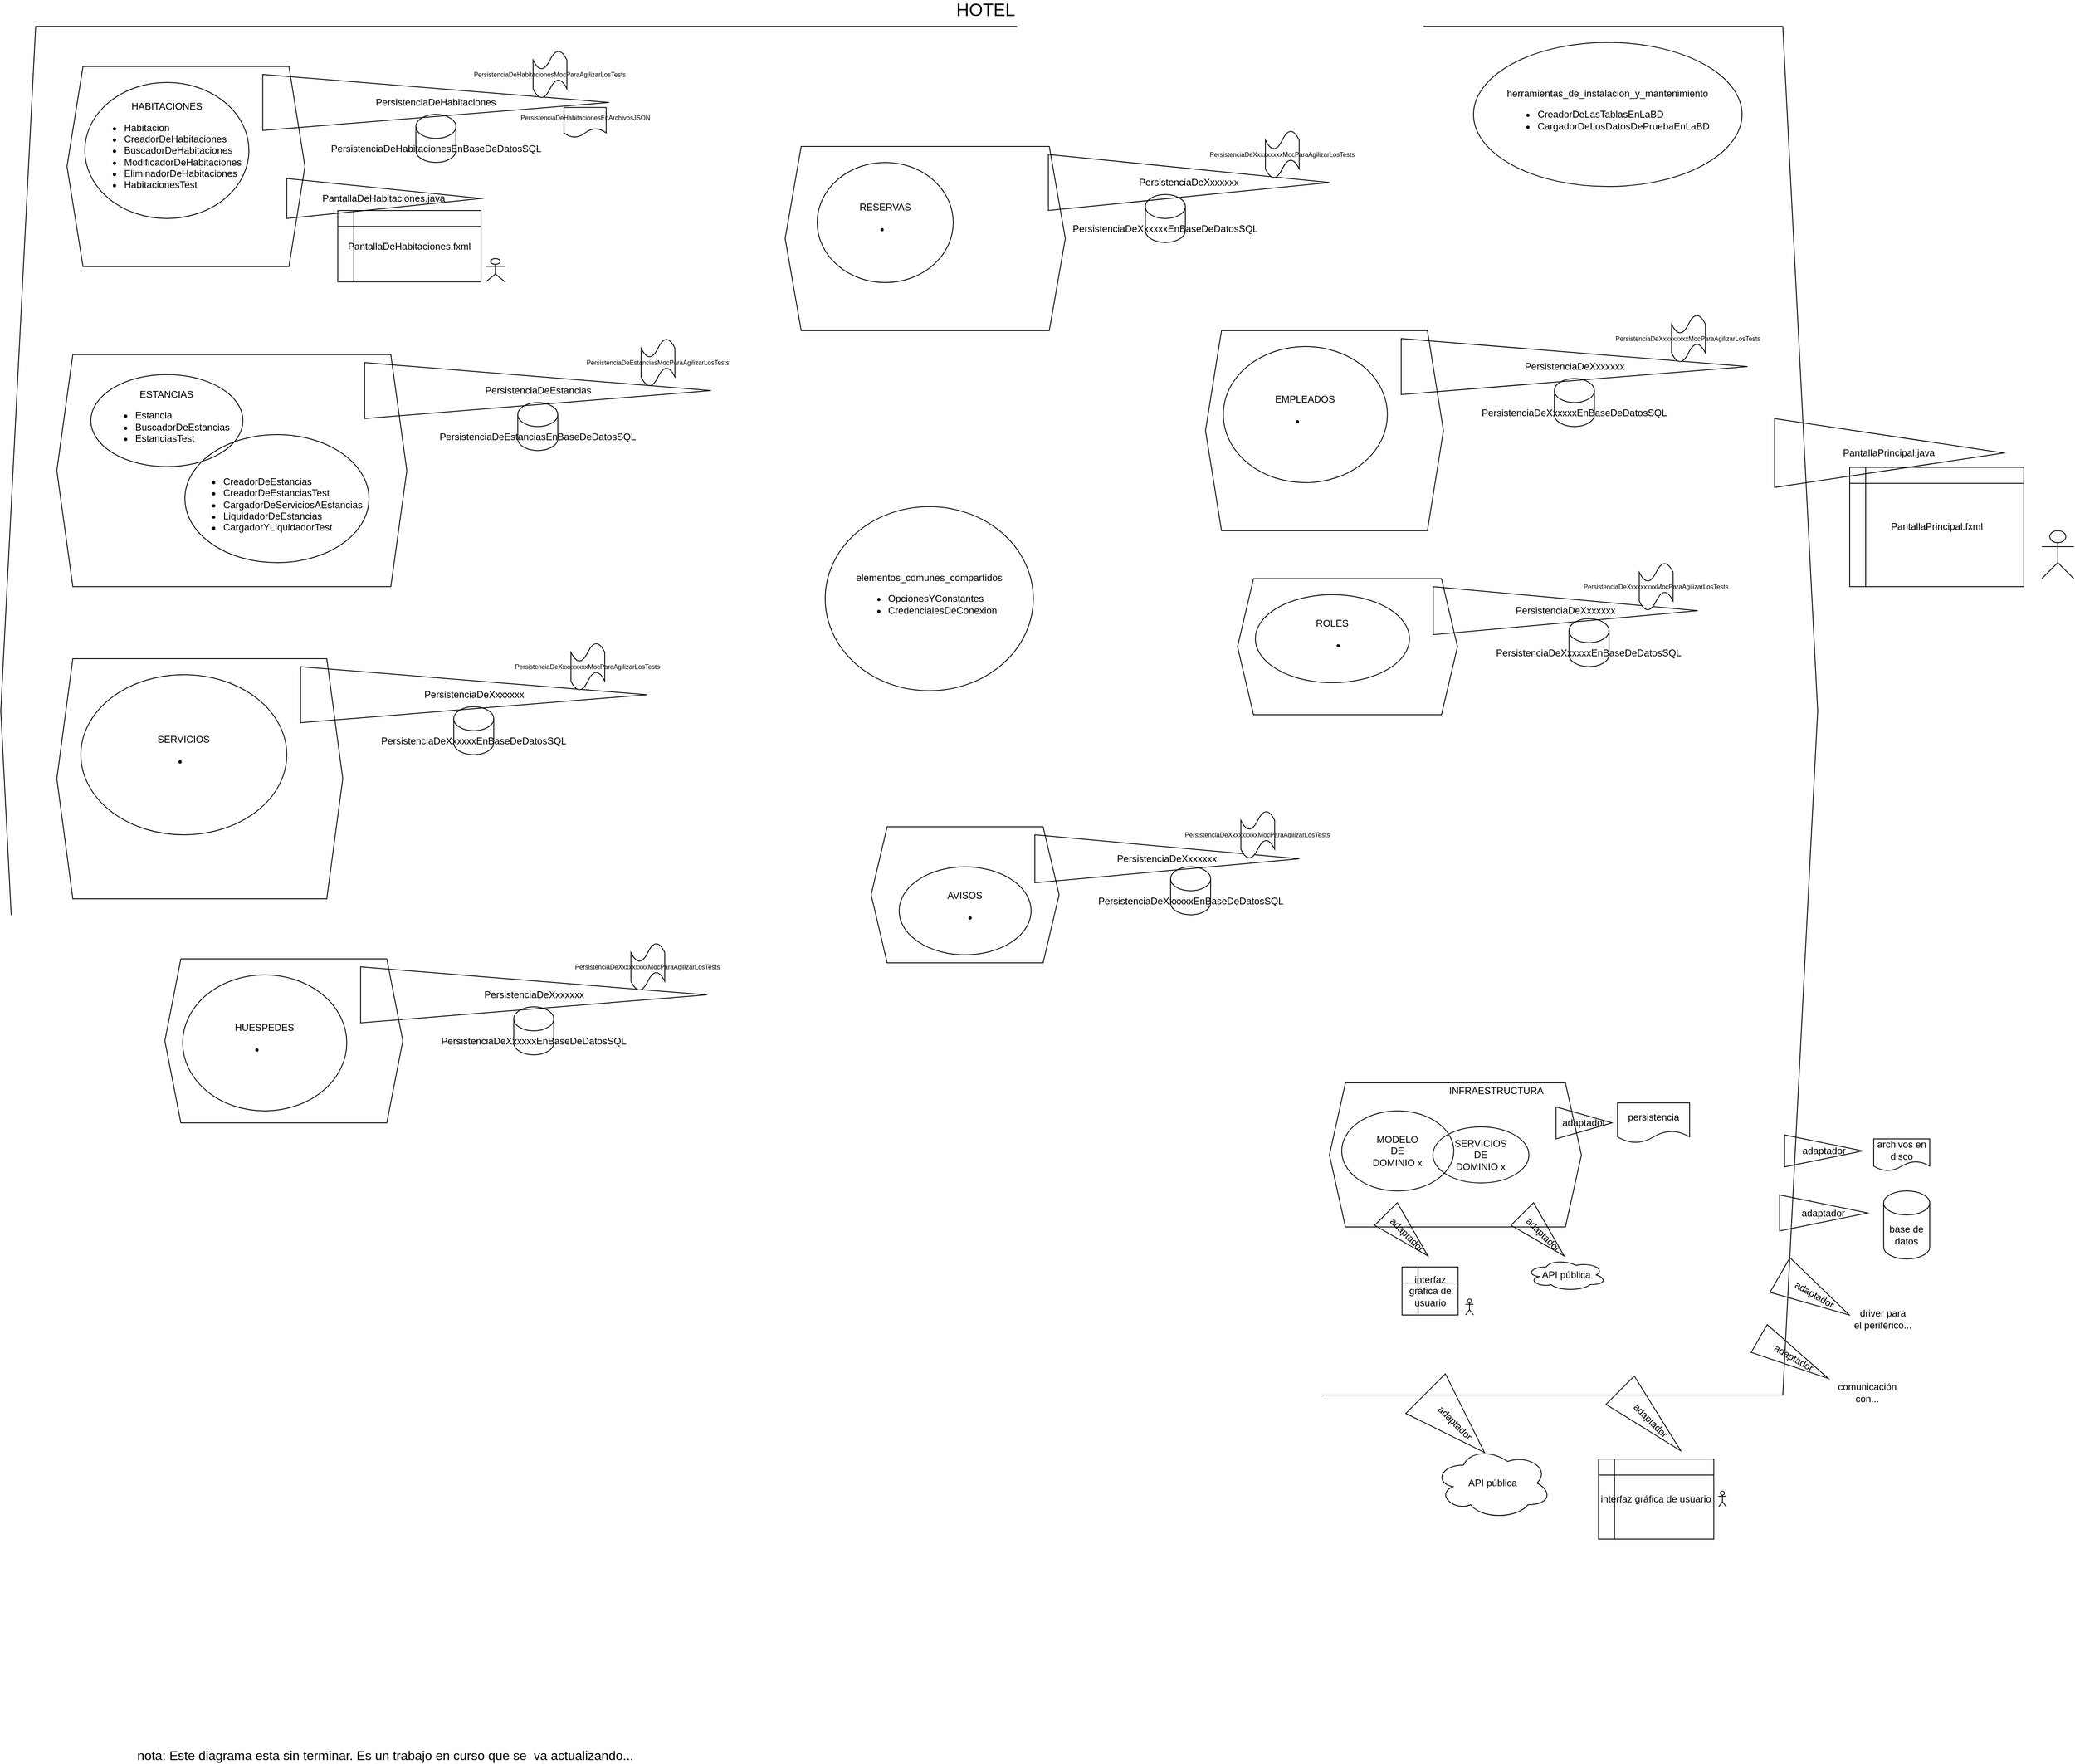 <mxfile version="17.4.2" type="device"><diagram id="fawb_1DToHHd8euyWrso" name="Page-1"><mxGraphModel dx="3267" dy="2673" grid="1" gridSize="10" guides="1" tooltips="1" connect="1" arrows="1" fold="1" page="1" pageScale="1" pageWidth="827" pageHeight="1169" math="0" shadow="0"><root><mxCell id="0"/><mxCell id="1" parent="0"/><mxCell id="zOpKQJy59Za6-RHagnoH-13" value="" style="shape=hexagon;perimeter=hexagonPerimeter2;whiteSpace=wrap;html=1;fixedSize=1;fillColor=none;" parent="1" vertex="1"><mxGeometry x="900.0" y="210" width="314.82" height="180" as="geometry"/></mxCell><mxCell id="zOpKQJy59Za6-RHagnoH-43" value="" style="shape=hexagon;perimeter=hexagonPerimeter2;whiteSpace=wrap;html=1;fixedSize=1;fillColor=none;size=43.56;" parent="1" vertex="1"><mxGeometry x="-760" y="-1110" width="2270" height="1710" as="geometry"/></mxCell><mxCell id="zOpKQJy59Za6-RHagnoH-1" value="" style="shape=hexagon;perimeter=hexagonPerimeter2;whiteSpace=wrap;html=1;fixedSize=1;fillColor=none;" parent="1" vertex="1"><mxGeometry x="-677.28" y="-1060" width="297.28" height="250" as="geometry"/></mxCell><mxCell id="9BcdYIsxv-biDYo2QqQj-2" value="SERVICIOS&lt;br&gt;DE&lt;br&gt;DOMINIO x" style="ellipse;whiteSpace=wrap;html=1;fillColor=none;" parent="1" vertex="1"><mxGeometry x="1029.25" y="265" width="120" height="70" as="geometry"/></mxCell><mxCell id="9BcdYIsxv-biDYo2QqQj-7" value="adaptador" style="triangle;whiteSpace=wrap;html=1;fillColor=none;" parent="1" vertex="1"><mxGeometry x="1462.43" y="350" width="110" height="45" as="geometry"/></mxCell><mxCell id="9BcdYIsxv-biDYo2QqQj-8" value="base de datos" style="shape=cylinder3;whiteSpace=wrap;html=1;boundedLbl=1;backgroundOutline=1;size=15;fillColor=none;" parent="1" vertex="1"><mxGeometry x="1592.43" y="345" width="57.57" height="85" as="geometry"/></mxCell><mxCell id="9BcdYIsxv-biDYo2QqQj-15" value="interfaz gráfica de usuario" style="shape=internalStorage;whiteSpace=wrap;html=1;backgroundOutline=1;fillColor=none;" parent="1" vertex="1"><mxGeometry x="1236.21" y="680" width="144" height="100" as="geometry"/></mxCell><mxCell id="9BcdYIsxv-biDYo2QqQj-16" value="&amp;nbsp;" style="shape=umlActor;verticalLabelPosition=bottom;verticalAlign=top;html=1;outlineConnect=0;fillColor=none;" parent="1" vertex="1"><mxGeometry x="1386.03" y="720" width="10" height="20" as="geometry"/></mxCell><mxCell id="9BcdYIsxv-biDYo2QqQj-18" value="adaptador" style="triangle;whiteSpace=wrap;html=1;fillColor=none;rotation=45;" parent="1" vertex="1"><mxGeometry x="1004.85" y="600" width="104.14" height="70" as="geometry"/></mxCell><mxCell id="9BcdYIsxv-biDYo2QqQj-19" value="API pública" style="ellipse;shape=cloud;whiteSpace=wrap;html=1;fillColor=none;" parent="1" vertex="1"><mxGeometry x="1031.06" y="665" width="146.42" height="90" as="geometry"/></mxCell><mxCell id="9BcdYIsxv-biDYo2QqQj-20" value="adaptador" style="triangle;whiteSpace=wrap;html=1;fillColor=none;" parent="1" vertex="1"><mxGeometry x="1468.65" y="275" width="97.57" height="40" as="geometry"/></mxCell><mxCell id="9BcdYIsxv-biDYo2QqQj-29" value="adaptador" style="triangle;whiteSpace=wrap;html=1;fillColor=none;rotation=30;" parent="1" vertex="1"><mxGeometry x="1430.21" y="534.35" width="100" height="40" as="geometry"/></mxCell><mxCell id="9BcdYIsxv-biDYo2QqQj-30" value="comunicación con..." style="text;html=1;strokeColor=none;fillColor=none;align=center;verticalAlign=middle;whiteSpace=wrap;rounded=0;" parent="1" vertex="1"><mxGeometry x="1552.22" y="586.85" width="40" height="20" as="geometry"/></mxCell><mxCell id="cleJ1Xr446QzX0gQGCqs-3" value="HABITACIONES&lt;br&gt;&lt;ul&gt;&lt;li style=&quot;text-align: left&quot;&gt;Habitacion&lt;/li&gt;&lt;li style=&quot;text-align: left&quot;&gt;CreadorDeHabitaciones&lt;/li&gt;&lt;li style=&quot;text-align: left&quot;&gt;BuscadorDeHabitaciones&lt;/li&gt;&lt;li style=&quot;text-align: left&quot;&gt;ModificadorDeHabitaciones&lt;/li&gt;&lt;li style=&quot;text-align: left&quot;&gt;EliminadorDeHabitaciones&lt;/li&gt;&lt;li style=&quot;text-align: left&quot;&gt;HabitacionesTest&lt;/li&gt;&lt;/ul&gt;" style="ellipse;whiteSpace=wrap;html=1;fillColor=none;align=center;" parent="1" vertex="1"><mxGeometry x="-655.03" y="-1040" width="205.03" height="170" as="geometry"/></mxCell><mxCell id="cleJ1Xr446QzX0gQGCqs-8" value="&lt;div style=&quot;font-size: 12px&quot;&gt;&lt;span style=&quot;font-size: 12px&quot;&gt;elementos_comunes_compartidos&lt;/span&gt;&lt;/div&gt;&lt;ul style=&quot;font-size: 12px&quot;&gt;&lt;li style=&quot;text-align: left ; font-size: 12px&quot;&gt;OpcionesYConstantes&lt;/li&gt;&lt;li style=&quot;text-align: left ; font-size: 12px&quot;&gt;CredencialesDeConexion&lt;/li&gt;&lt;/ul&gt;" style="ellipse;whiteSpace=wrap;html=1;fillColor=none;fontSize=12;align=center;" parent="1" vertex="1"><mxGeometry x="270.0" y="-510" width="260" height="230" as="geometry"/></mxCell><mxCell id="cleJ1Xr446QzX0gQGCqs-16" value="adaptador" style="triangle;whiteSpace=wrap;html=1;fillColor=none;rotation=30;" parent="1" vertex="1"><mxGeometry x="1456.21" y="450.0" width="100" height="50" as="geometry"/></mxCell><mxCell id="cleJ1Xr446QzX0gQGCqs-17" value="driver para&lt;br&gt;el periférico..." style="text;html=1;strokeColor=none;fillColor=none;align=center;verticalAlign=middle;whiteSpace=wrap;rounded=0;" parent="1" vertex="1"><mxGeometry x="1550.72" y="500.0" width="81" height="10" as="geometry"/></mxCell><mxCell id="zOpKQJy59Za6-RHagnoH-10" value="MODELO&lt;br&gt;DE&lt;br&gt;DOMINIO x" style="ellipse;whiteSpace=wrap;html=1;fillColor=none;" parent="1" vertex="1"><mxGeometry x="915.36" y="245" width="140" height="100" as="geometry"/></mxCell><mxCell id="zOpKQJy59Za6-RHagnoH-14" value="INFRAESTRUCTURA" style="text;html=1;strokeColor=none;fillColor=none;align=center;verticalAlign=middle;whiteSpace=wrap;rounded=0;" parent="1" vertex="1"><mxGeometry x="1008.28" y="210" width="200.86" height="20" as="geometry"/></mxCell><mxCell id="zOpKQJy59Za6-RHagnoH-17" value="PersistenciaDeHabitaciones" style="triangle;whiteSpace=wrap;html=1;fillColor=none;" parent="1" vertex="1"><mxGeometry x="-432.75" y="-1050" width="432.75" height="70" as="geometry"/></mxCell><mxCell id="zOpKQJy59Za6-RHagnoH-22" value="adaptador" style="triangle;whiteSpace=wrap;html=1;fillColor=none;rotation=45;" parent="1" vertex="1"><mxGeometry x="1247.51" y="606.85" width="107.19" height="50" as="geometry"/></mxCell><mxCell id="zOpKQJy59Za6-RHagnoH-32" value="interfaz gráfica de usuario" style="shape=internalStorage;whiteSpace=wrap;html=1;backgroundOutline=1;fillColor=none;" parent="1" vertex="1"><mxGeometry x="990.73" y="440" width="70" height="60" as="geometry"/></mxCell><mxCell id="zOpKQJy59Za6-RHagnoH-33" value="&amp;nbsp;" style="shape=umlActor;verticalLabelPosition=bottom;verticalAlign=top;html=1;outlineConnect=0;fillColor=none;" parent="1" vertex="1"><mxGeometry x="1070" y="480" width="10" height="20" as="geometry"/></mxCell><mxCell id="zOpKQJy59Za6-RHagnoH-34" value="adaptador" style="triangle;whiteSpace=wrap;html=1;fillColor=none;rotation=45;" parent="1" vertex="1"><mxGeometry x="959.78" y="380" width="74.14" height="40" as="geometry"/></mxCell><mxCell id="zOpKQJy59Za6-RHagnoH-35" value="adaptador" style="triangle;whiteSpace=wrap;html=1;fillColor=none;rotation=45;" parent="1" vertex="1"><mxGeometry x="1130" y="380" width="74.14" height="40" as="geometry"/></mxCell><mxCell id="zOpKQJy59Za6-RHagnoH-36" value="API pública" style="ellipse;shape=cloud;whiteSpace=wrap;html=1;fillColor=none;" parent="1" vertex="1"><mxGeometry x="1145.9" y="430" width="100" height="40" as="geometry"/></mxCell><mxCell id="zOpKQJy59Za6-RHagnoH-37" value="adaptador" style="triangle;whiteSpace=wrap;html=1;fillColor=none;" parent="1" vertex="1"><mxGeometry x="1183.1" y="240" width="70" height="40" as="geometry"/></mxCell><mxCell id="FYol5Dj7dogtdcJNCWv0-2" value="&lt;font style=&quot;font-size: 12px&quot;&gt;PersistenciaDeHabitacionesEnBaseDeDatosSQL&lt;/font&gt;" style="shape=cylinder3;whiteSpace=wrap;html=1;boundedLbl=1;backgroundOutline=1;size=15;fillColor=none;fontSize=12;" parent="1" vertex="1"><mxGeometry x="-241.38" y="-1000" width="50" height="60" as="geometry"/></mxCell><mxCell id="FYol5Dj7dogtdcJNCWv0-3" value="&lt;span style=&quot;font-size: 8px;&quot;&gt;PersistenciaDeHabitacionesEnArchivosJSON&lt;/span&gt;" style="shape=document;whiteSpace=wrap;html=1;boundedLbl=1;fontSize=8;" parent="1" vertex="1"><mxGeometry x="-56.36" y="-1008.75" width="52.72" height="37.5" as="geometry"/></mxCell><mxCell id="FYol5Dj7dogtdcJNCWv0-4" value="&lt;span style=&quot;font-size: 8px&quot;&gt;PersistenciaDeHabitacionesMocParaAgilizarLosTests&lt;/span&gt;" style="shape=tape;whiteSpace=wrap;html=1;fontSize=8;" parent="1" vertex="1"><mxGeometry x="-94.97" y="-1080" width="42.25" height="60" as="geometry"/></mxCell><mxCell id="FYol5Dj7dogtdcJNCWv0-6" value="&lt;span&gt;archivos en disco&lt;/span&gt;" style="shape=document;whiteSpace=wrap;html=1;boundedLbl=1;fontSize=12;" parent="1" vertex="1"><mxGeometry x="1580" y="280" width="70" height="40" as="geometry"/></mxCell><mxCell id="FYol5Dj7dogtdcJNCWv0-7" value="&lt;span&gt;persistencia&lt;/span&gt;" style="shape=document;whiteSpace=wrap;html=1;boundedLbl=1;fontSize=12;" parent="1" vertex="1"><mxGeometry x="1260" y="235" width="90" height="50" as="geometry"/></mxCell><mxCell id="bpp7hL8GvtIe5y0yvimQ-1" value="&lt;div style=&quot;font-size: 12px&quot;&gt;&lt;span style=&quot;font-size: 12px&quot;&gt;herramientas_de_instalacion_y_mantenimiento&lt;/span&gt;&lt;/div&gt;&lt;ul style=&quot;font-size: 12px&quot;&gt;&lt;li style=&quot;text-align: left ; font-size: 12px&quot;&gt;CreadorDeLasTablasEnLaBD&lt;/li&gt;&lt;li style=&quot;text-align: left ; font-size: 12px&quot;&gt;CargadorDeLosDatosDePruebaEnLaBD&lt;/li&gt;&lt;/ul&gt;" style="ellipse;whiteSpace=wrap;html=1;fillColor=none;fontSize=12;align=center;" parent="1" vertex="1"><mxGeometry x="1080" y="-1090" width="335.49" height="180" as="geometry"/></mxCell><mxCell id="bpp7hL8GvtIe5y0yvimQ-2" value="" style="shape=hexagon;perimeter=hexagonPerimeter2;whiteSpace=wrap;html=1;fixedSize=1;fillColor=none;" parent="1" vertex="1"><mxGeometry x="-690" y="-700" width="437.28" height="290" as="geometry"/></mxCell><mxCell id="bpp7hL8GvtIe5y0yvimQ-3" value="ESTANCIAS&lt;br&gt;&lt;ul&gt;&lt;li style=&quot;text-align: left&quot;&gt;Estancia&lt;/li&gt;&lt;li style=&quot;text-align: left&quot;&gt;BuscadorDeEstancias&lt;/li&gt;&lt;li style=&quot;text-align: left&quot;&gt;EstanciasTest&lt;/li&gt;&lt;/ul&gt;" style="ellipse;whiteSpace=wrap;html=1;fillColor=none;align=center;" parent="1" vertex="1"><mxGeometry x="-647.51" y="-675" width="190" height="115" as="geometry"/></mxCell><mxCell id="bpp7hL8GvtIe5y0yvimQ-4" value="PersistenciaDeEstancias" style="triangle;whiteSpace=wrap;html=1;fillColor=none;" parent="1" vertex="1"><mxGeometry x="-305.47" y="-690" width="432.75" height="70" as="geometry"/></mxCell><mxCell id="bpp7hL8GvtIe5y0yvimQ-8" value="&lt;font style=&quot;font-size: 12px&quot;&gt;PersistenciaDeEstanciasEnBaseDeDatosSQL&lt;/font&gt;" style="shape=cylinder3;whiteSpace=wrap;html=1;boundedLbl=1;backgroundOutline=1;size=15;fillColor=none;fontSize=12;" parent="1" vertex="1"><mxGeometry x="-114.1" y="-640" width="50" height="60" as="geometry"/></mxCell><mxCell id="bpp7hL8GvtIe5y0yvimQ-9" value="&lt;span style=&quot;font-size: 8px&quot;&gt;PersistenciaDeEstanciasMocParaAgilizarLosTests&lt;/span&gt;" style="shape=tape;whiteSpace=wrap;html=1;fontSize=8;" parent="1" vertex="1"><mxGeometry x="40" y="-720" width="42.25" height="60" as="geometry"/></mxCell><mxCell id="bpp7hL8GvtIe5y0yvimQ-10" value="&amp;nbsp;&lt;br&gt;&lt;ul&gt;&lt;li style=&quot;text-align: left&quot;&gt;CreadorDeEstancias&lt;/li&gt;&lt;li style=&quot;text-align: left&quot;&gt;CreadorDeEstanciasTest&lt;/li&gt;&lt;li style=&quot;text-align: left&quot;&gt;CargadorDeServiciosAEstancias&lt;/li&gt;&lt;li style=&quot;text-align: left&quot;&gt;LiquidadorDeEstancias&lt;/li&gt;&lt;li style=&quot;text-align: left&quot;&gt;CargadorYLiquidadorTest&lt;/li&gt;&lt;/ul&gt;" style="ellipse;whiteSpace=wrap;html=1;fillColor=none;align=center;" parent="1" vertex="1"><mxGeometry x="-530" y="-600" width="230" height="160" as="geometry"/></mxCell><mxCell id="bpp7hL8GvtIe5y0yvimQ-29" value="" style="shape=hexagon;perimeter=hexagonPerimeter2;whiteSpace=wrap;html=1;fixedSize=1;fillColor=none;" parent="1" vertex="1"><mxGeometry x="745.15" y="-730" width="297.28" height="250" as="geometry"/></mxCell><mxCell id="bpp7hL8GvtIe5y0yvimQ-30" value="EMPLEADOS&lt;br&gt;&lt;ul&gt;&lt;li style=&quot;text-align: left&quot;&gt;&lt;br&gt;&lt;/li&gt;&lt;/ul&gt;" style="ellipse;whiteSpace=wrap;html=1;fillColor=none;align=center;" parent="1" vertex="1"><mxGeometry x="767.4" y="-710" width="205.03" height="170" as="geometry"/></mxCell><mxCell id="bpp7hL8GvtIe5y0yvimQ-31" value="PersistenciaDeXxxxxxx" style="triangle;whiteSpace=wrap;html=1;fillColor=none;" parent="1" vertex="1"><mxGeometry x="989.68" y="-720" width="432.75" height="70" as="geometry"/></mxCell><mxCell id="bpp7hL8GvtIe5y0yvimQ-32" value="&lt;font style=&quot;font-size: 12px&quot;&gt;PersistenciaDeXxxxxxEnBaseDeDatosSQL&lt;/font&gt;" style="shape=cylinder3;whiteSpace=wrap;html=1;boundedLbl=1;backgroundOutline=1;size=15;fillColor=none;fontSize=12;" parent="1" vertex="1"><mxGeometry x="1181.05" y="-670" width="50" height="60" as="geometry"/></mxCell><mxCell id="bpp7hL8GvtIe5y0yvimQ-33" value="&lt;span style=&quot;font-size: 8px&quot;&gt;PersistenciaDeXxxxxxxxxMocParaAgilizarLosTests&lt;/span&gt;" style="shape=tape;whiteSpace=wrap;html=1;fontSize=8;" parent="1" vertex="1"><mxGeometry x="1327.46" y="-750" width="42.25" height="60" as="geometry"/></mxCell><mxCell id="bpp7hL8GvtIe5y0yvimQ-34" value="" style="shape=hexagon;perimeter=hexagonPerimeter2;whiteSpace=wrap;html=1;fixedSize=1;fillColor=none;" parent="1" vertex="1"><mxGeometry x="220" y="-960" width="350" height="230" as="geometry"/></mxCell><mxCell id="bpp7hL8GvtIe5y0yvimQ-35" value="RESERVAS&lt;br&gt;&lt;ul&gt;&lt;li style=&quot;text-align: left&quot;&gt;&lt;br&gt;&lt;/li&gt;&lt;/ul&gt;" style="ellipse;whiteSpace=wrap;html=1;fillColor=none;align=center;" parent="1" vertex="1"><mxGeometry x="260" y="-940" width="170" height="150" as="geometry"/></mxCell><mxCell id="bpp7hL8GvtIe5y0yvimQ-36" value="PersistenciaDeXxxxxxx" style="triangle;whiteSpace=wrap;html=1;fillColor=none;" parent="1" vertex="1"><mxGeometry x="548.82" y="-950" width="351.18" height="70" as="geometry"/></mxCell><mxCell id="bpp7hL8GvtIe5y0yvimQ-37" value="&lt;font style=&quot;font-size: 12px&quot;&gt;PersistenciaDeXxxxxxEnBaseDeDatosSQL&lt;/font&gt;" style="shape=cylinder3;whiteSpace=wrap;html=1;boundedLbl=1;backgroundOutline=1;size=15;fillColor=none;fontSize=12;" parent="1" vertex="1"><mxGeometry x="670" y="-900" width="50" height="60" as="geometry"/></mxCell><mxCell id="bpp7hL8GvtIe5y0yvimQ-38" value="&lt;span style=&quot;font-size: 8px&quot;&gt;PersistenciaDeXxxxxxxxxMocParaAgilizarLosTests&lt;/span&gt;" style="shape=tape;whiteSpace=wrap;html=1;fontSize=8;" parent="1" vertex="1"><mxGeometry x="820.0" y="-980" width="42.25" height="60" as="geometry"/></mxCell><mxCell id="bpp7hL8GvtIe5y0yvimQ-39" value="" style="shape=hexagon;perimeter=hexagonPerimeter2;whiteSpace=wrap;html=1;fixedSize=1;fillColor=none;" parent="1" vertex="1"><mxGeometry x="-690" y="-320" width="357.28" height="300" as="geometry"/></mxCell><mxCell id="bpp7hL8GvtIe5y0yvimQ-40" value="SERVICIOS&lt;br&gt;&lt;ul&gt;&lt;li style=&quot;text-align: left&quot;&gt;&lt;br&gt;&lt;/li&gt;&lt;/ul&gt;" style="ellipse;whiteSpace=wrap;html=1;fillColor=none;align=center;" parent="1" vertex="1"><mxGeometry x="-660" y="-300" width="257.28" height="200" as="geometry"/></mxCell><mxCell id="bpp7hL8GvtIe5y0yvimQ-41" value="PersistenciaDeXxxxxxx" style="triangle;whiteSpace=wrap;html=1;fillColor=none;" parent="1" vertex="1"><mxGeometry x="-385.47" y="-310" width="432.75" height="70" as="geometry"/></mxCell><mxCell id="bpp7hL8GvtIe5y0yvimQ-42" value="&lt;font style=&quot;font-size: 12px&quot;&gt;PersistenciaDeXxxxxxEnBaseDeDatosSQL&lt;/font&gt;" style="shape=cylinder3;whiteSpace=wrap;html=1;boundedLbl=1;backgroundOutline=1;size=15;fillColor=none;fontSize=12;" parent="1" vertex="1"><mxGeometry x="-194.1" y="-260" width="50" height="60" as="geometry"/></mxCell><mxCell id="bpp7hL8GvtIe5y0yvimQ-43" value="&lt;span style=&quot;font-size: 8px&quot;&gt;PersistenciaDeXxxxxxxxxMocParaAgilizarLosTests&lt;/span&gt;" style="shape=tape;whiteSpace=wrap;html=1;fontSize=8;" parent="1" vertex="1"><mxGeometry x="-47.69" y="-340" width="42.25" height="60" as="geometry"/></mxCell><mxCell id="bpp7hL8GvtIe5y0yvimQ-44" value="" style="shape=hexagon;perimeter=hexagonPerimeter2;whiteSpace=wrap;html=1;fixedSize=1;fillColor=none;" parent="1" vertex="1"><mxGeometry x="-555.01" y="55" width="297.28" height="205" as="geometry"/></mxCell><mxCell id="bpp7hL8GvtIe5y0yvimQ-45" value="HUESPEDES&lt;br&gt;&lt;ul&gt;&lt;li style=&quot;text-align: left&quot;&gt;&lt;br&gt;&lt;/li&gt;&lt;/ul&gt;" style="ellipse;whiteSpace=wrap;html=1;fillColor=none;align=center;" parent="1" vertex="1"><mxGeometry x="-532.76" y="75" width="205.03" height="170" as="geometry"/></mxCell><mxCell id="bpp7hL8GvtIe5y0yvimQ-46" value="PersistenciaDeXxxxxxx" style="triangle;whiteSpace=wrap;html=1;fillColor=none;" parent="1" vertex="1"><mxGeometry x="-310.48" y="65" width="432.75" height="70" as="geometry"/></mxCell><mxCell id="bpp7hL8GvtIe5y0yvimQ-47" value="&lt;font style=&quot;font-size: 12px&quot;&gt;PersistenciaDeXxxxxxEnBaseDeDatosSQL&lt;/font&gt;" style="shape=cylinder3;whiteSpace=wrap;html=1;boundedLbl=1;backgroundOutline=1;size=15;fillColor=none;fontSize=12;" parent="1" vertex="1"><mxGeometry x="-119.11" y="115" width="50" height="60" as="geometry"/></mxCell><mxCell id="bpp7hL8GvtIe5y0yvimQ-48" value="&lt;span style=&quot;font-size: 8px&quot;&gt;PersistenciaDeXxxxxxxxxMocParaAgilizarLosTests&lt;/span&gt;" style="shape=tape;whiteSpace=wrap;html=1;fontSize=8;" parent="1" vertex="1"><mxGeometry x="27.3" y="35" width="42.25" height="60" as="geometry"/></mxCell><mxCell id="bpp7hL8GvtIe5y0yvimQ-49" value="" style="shape=hexagon;perimeter=hexagonPerimeter2;whiteSpace=wrap;html=1;fixedSize=1;fillColor=none;" parent="1" vertex="1"><mxGeometry x="785.15" y="-420" width="274.85" height="170" as="geometry"/></mxCell><mxCell id="bpp7hL8GvtIe5y0yvimQ-50" value="ROLES&lt;br&gt;&lt;ul&gt;&lt;li style=&quot;text-align: left&quot;&gt;&lt;br&gt;&lt;/li&gt;&lt;/ul&gt;" style="ellipse;whiteSpace=wrap;html=1;fillColor=none;align=center;" parent="1" vertex="1"><mxGeometry x="807.4" y="-400" width="192.6" height="110" as="geometry"/></mxCell><mxCell id="bpp7hL8GvtIe5y0yvimQ-51" value="PersistenciaDeXxxxxxx" style="triangle;whiteSpace=wrap;html=1;fillColor=none;" parent="1" vertex="1"><mxGeometry x="1029.68" y="-410" width="330.32" height="60" as="geometry"/></mxCell><mxCell id="bpp7hL8GvtIe5y0yvimQ-52" value="&lt;font style=&quot;font-size: 12px&quot;&gt;PersistenciaDeXxxxxxEnBaseDeDatosSQL&lt;/font&gt;" style="shape=cylinder3;whiteSpace=wrap;html=1;boundedLbl=1;backgroundOutline=1;size=15;fillColor=none;fontSize=12;" parent="1" vertex="1"><mxGeometry x="1199.31" y="-370" width="50" height="60" as="geometry"/></mxCell><mxCell id="bpp7hL8GvtIe5y0yvimQ-53" value="&lt;span style=&quot;font-size: 8px&quot;&gt;PersistenciaDeXxxxxxxxxMocParaAgilizarLosTests&lt;/span&gt;" style="shape=tape;whiteSpace=wrap;html=1;fontSize=8;" parent="1" vertex="1"><mxGeometry x="1287.09" y="-440" width="42.25" height="60" as="geometry"/></mxCell><mxCell id="bpp7hL8GvtIe5y0yvimQ-59" value="" style="shape=hexagon;perimeter=hexagonPerimeter2;whiteSpace=wrap;html=1;fixedSize=1;fillColor=none;" parent="1" vertex="1"><mxGeometry x="327.4" y="-110" width="234.85" height="170" as="geometry"/></mxCell><mxCell id="bpp7hL8GvtIe5y0yvimQ-60" value="AVISOS&lt;br&gt;&lt;ul&gt;&lt;li style=&quot;text-align: left&quot;&gt;&lt;br&gt;&lt;/li&gt;&lt;/ul&gt;" style="ellipse;whiteSpace=wrap;html=1;fillColor=none;align=center;" parent="1" vertex="1"><mxGeometry x="362.4" y="-60" width="164.85" height="110" as="geometry"/></mxCell><mxCell id="bpp7hL8GvtIe5y0yvimQ-61" value="PersistenciaDeXxxxxxx" style="triangle;whiteSpace=wrap;html=1;fillColor=none;" parent="1" vertex="1"><mxGeometry x="531.93" y="-100" width="330.32" height="60" as="geometry"/></mxCell><mxCell id="bpp7hL8GvtIe5y0yvimQ-62" value="&lt;font style=&quot;font-size: 12px&quot;&gt;PersistenciaDeXxxxxxEnBaseDeDatosSQL&lt;/font&gt;" style="shape=cylinder3;whiteSpace=wrap;html=1;boundedLbl=1;backgroundOutline=1;size=15;fillColor=none;fontSize=12;" parent="1" vertex="1"><mxGeometry x="701.56" y="-60" width="50" height="60" as="geometry"/></mxCell><mxCell id="bpp7hL8GvtIe5y0yvimQ-63" value="&lt;span style=&quot;font-size: 8px&quot;&gt;PersistenciaDeXxxxxxxxxMocParaAgilizarLosTests&lt;/span&gt;" style="shape=tape;whiteSpace=wrap;html=1;fontSize=8;" parent="1" vertex="1"><mxGeometry x="789.34" y="-130" width="42.25" height="60" as="geometry"/></mxCell><mxCell id="bpp7hL8GvtIe5y0yvimQ-64" value="nota: Este diagrama esta sin terminar. Es un trabajo en curso que se&amp;nbsp; va actualizando..." style="text;html=1;resizable=0;autosize=1;align=center;verticalAlign=middle;points=[];fillColor=none;strokeColor=none;rounded=0;fontSize=16;" parent="1" vertex="1"><mxGeometry x="-600" y="1040" width="640" height="20" as="geometry"/></mxCell><mxCell id="bpp7hL8GvtIe5y0yvimQ-65" value="HOTEL" style="text;html=1;resizable=0;autosize=1;align=center;verticalAlign=middle;points=[];fillColor=none;strokeColor=none;rounded=0;fontSize=22;" parent="1" vertex="1"><mxGeometry x="440" y="-1140" width="60" height="20" as="geometry"/></mxCell><mxCell id="G_liHlWGv8_ZO22j5NfR-1" value="PantallaPrincipal.fxml" style="shape=internalStorage;whiteSpace=wrap;html=1;backgroundOutline=1;fillColor=none;" vertex="1" parent="1"><mxGeometry x="1550" y="-559.15" width="217.57" height="149.15" as="geometry"/></mxCell><mxCell id="G_liHlWGv8_ZO22j5NfR-2" value="&amp;nbsp;" style="shape=umlActor;verticalLabelPosition=bottom;verticalAlign=top;html=1;outlineConnect=0;fillColor=none;" vertex="1" parent="1"><mxGeometry x="1790" y="-480" width="40" height="60" as="geometry"/></mxCell><mxCell id="G_liHlWGv8_ZO22j5NfR-3" value="PantallaPrincipal.java" style="triangle;whiteSpace=wrap;html=1;fillColor=none;rotation=0;" vertex="1" parent="1"><mxGeometry x="1456.21" y="-620" width="286.27" height="86" as="geometry"/></mxCell><mxCell id="G_liHlWGv8_ZO22j5NfR-4" value="PantallaDeHabitaciones.fxml" style="shape=internalStorage;whiteSpace=wrap;html=1;backgroundOutline=1;fillColor=none;" vertex="1" parent="1"><mxGeometry x="-338.93" y="-880" width="178.93" height="89.15" as="geometry"/></mxCell><mxCell id="G_liHlWGv8_ZO22j5NfR-5" value="&amp;nbsp;" style="shape=umlActor;verticalLabelPosition=bottom;verticalAlign=top;html=1;outlineConnect=0;fillColor=none;" vertex="1" parent="1"><mxGeometry x="-154.1" y="-820" width="24.1" height="29.15" as="geometry"/></mxCell><mxCell id="G_liHlWGv8_ZO22j5NfR-6" value="PantallaDeHabitaciones.java" style="triangle;whiteSpace=wrap;html=1;fillColor=none;rotation=0;" vertex="1" parent="1"><mxGeometry x="-402.72" y="-920" width="242.72" height="50" as="geometry"/></mxCell></root></mxGraphModel></diagram></mxfile>